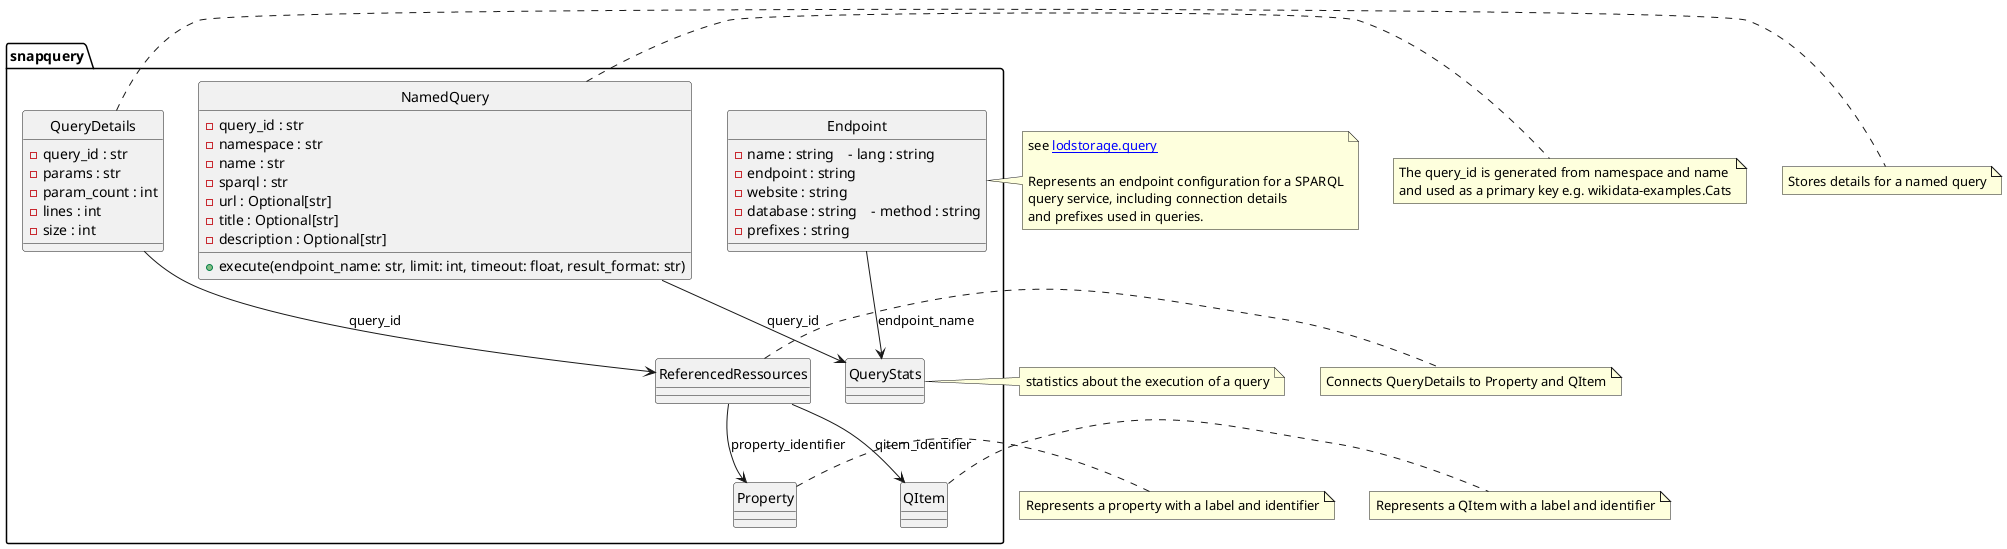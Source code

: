 @startuml
' snapquery UML model
' see https://github.com/WolfgangFahl/snapquery/blob/main/snapquery.puml
hide circle
package snapquery {
    class NamedQuery {
        - query_id : str
        - namespace : str
        - name : str
        - sparql : str
        - url : Optional[str]
        - title : Optional[str]
        - description : Optional[str]
       + execute(endpoint_name: str, limit: int, timeout: float, result_format: str)
    }
    class Endpoint {
        - name : string    - lang : string
        - endpoint : string
        - website : string
        - database : string    - method : string
        - prefixes : string
    }


    NamedQuery --> QueryStats : query_id
    Endpoint --> QueryStats : endpoint_name

    class QueryDetails {
        - query_id : str
        - params : str
        - param_count : int
        - lines : int
        - size : int
    }



    QueryDetails --> ReferencedRessources : query_id
    ReferencedRessources --> Property : property_identifier
    ReferencedRessources --> QItem : qitem_identifier
}

note right of Endpoint
  see [[https://github.com/WolfgangFahl/pyLoDStorage/blob/66a90ddf94d6ae7436914de330d000a63be75f41/lodstorage/query.py#L707 lodstorage.query]]

  Represents an endpoint configuration for a SPARQL
  query service, including connection details
  and prefixes used in queries.
end note

note right of NamedQuery
  The query_id is generated from namespace and name
  and used as a primary key e.g. wikidata-examples.Cats
end note

note right of QueryStats
  statistics about the execution of a query
end note

note right of Property
  Represents a property with a label and identifier
end note

note right of QItem
  Represents a QItem with a label and identifier
end note

note right of QueryDetails
  Stores details for a named query
end note

note right of ReferencedRessources
  Connects QueryDetails to Property and QItem
end note
@enduml